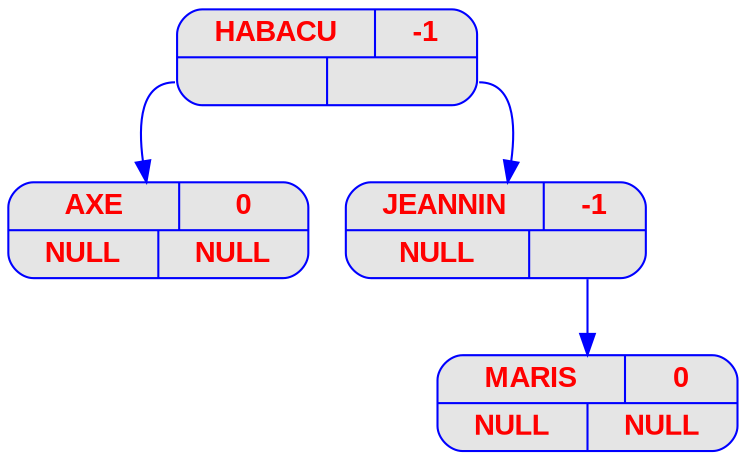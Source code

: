 digraph prenoms {
	node [
		fontname  = "Arial bold" 
		fontsize  = "14"
		fontcolor = "red"
		style     = "rounded, filled"
		shape     = "record"
		fillcolor = "grey90"
		color     = "blue"
		width     = "2"
	]

	edge [
		color     = "blue"
	]

	HABACU [label = "{{<c> HABACU | <b> -1} | { <g> | <d>}}"];
	HABACU:g -> AXE;
	AXE [label = "{{<c> AXE | <b> 0} | { <g> | <d>}}"];
	AXE [label = "{{<c> AXE | <b> 0} | { <g> NULL | <d> NULL}}"];
	HABACU:d -> JEANNIN;
	JEANNIN [label = "{{<c> JEANNIN | <b> -1} | { <g> | <d>}}"];
	JEANNIN [label = "{{<c> JEANNIN | <b> -1} | { <g> NULL | <d> }}"];
	JEANNIN:d -> MARIS;
	MARIS [label = "{{<c> MARIS | <b> 0} | { <g> | <d>}}"];
	MARIS [label = "{{<c> MARIS | <b> 0} | { <g> NULL | <d> NULL}}"];
}

